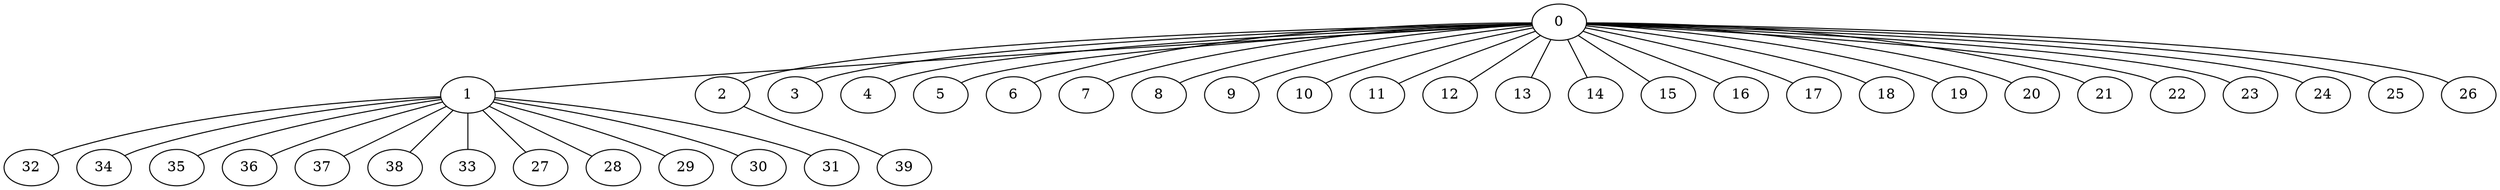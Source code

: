 
graph graphname {
    0 -- 1
0 -- 2
0 -- 3
0 -- 4
0 -- 5
0 -- 6
0 -- 7
0 -- 8
0 -- 9
0 -- 10
0 -- 11
0 -- 12
0 -- 13
0 -- 14
0 -- 15
0 -- 16
0 -- 17
0 -- 18
0 -- 19
0 -- 20
0 -- 21
0 -- 22
0 -- 23
0 -- 24
0 -- 25
0 -- 26
1 -- 32
1 -- 34
1 -- 35
1 -- 36
1 -- 37
1 -- 38
1 -- 33
1 -- 27
1 -- 28
1 -- 29
1 -- 30
1 -- 31
2 -- 39

}
